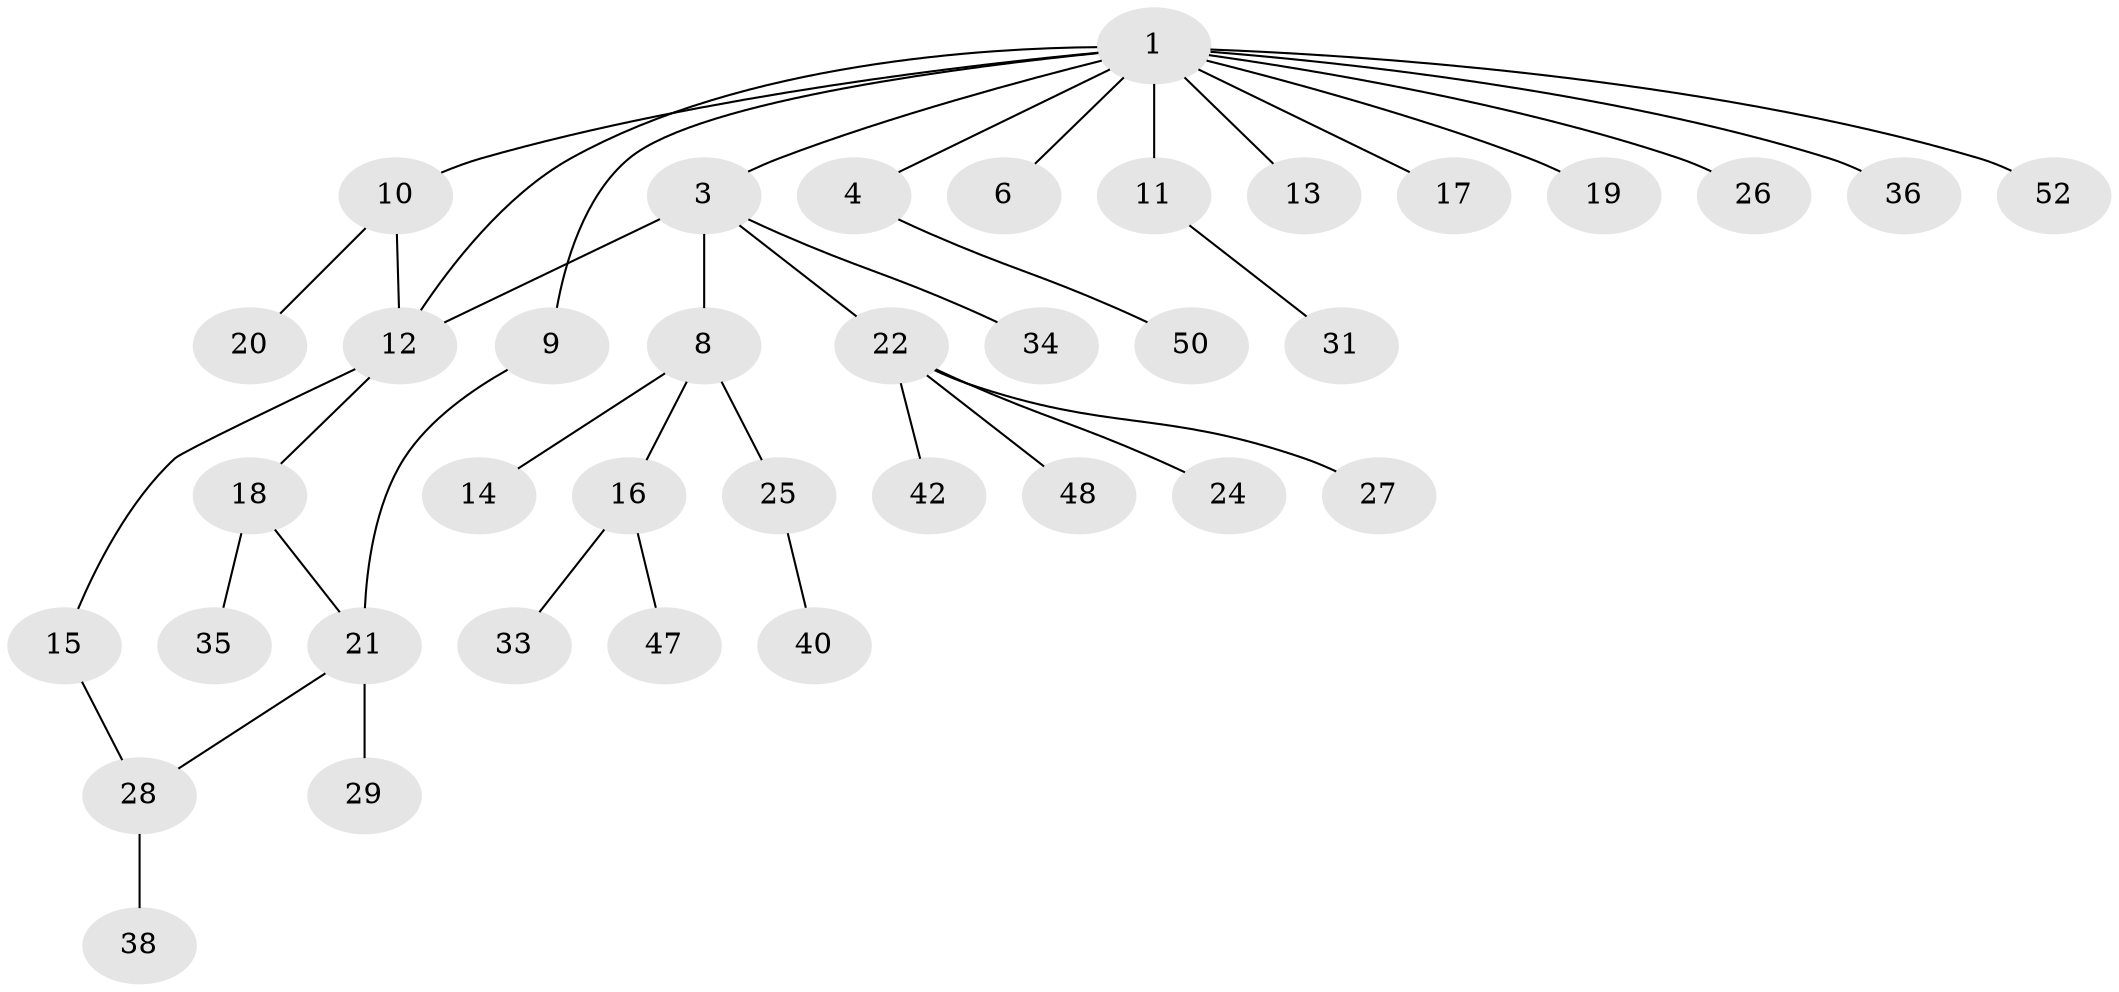 // original degree distribution, {4: 0.03773584905660377, 8: 0.018867924528301886, 2: 0.22641509433962265, 5: 0.05660377358490566, 1: 0.5094339622641509, 3: 0.11320754716981132, 6: 0.03773584905660377}
// Generated by graph-tools (version 1.1) at 2025/17/03/04/25 18:17:04]
// undirected, 37 vertices, 40 edges
graph export_dot {
graph [start="1"]
  node [color=gray90,style=filled];
  1 [super="+2+5"];
  3 [super="+7"];
  4;
  6;
  8 [super="+30"];
  9;
  10;
  11;
  12 [super="+41+46"];
  13;
  14;
  15;
  16;
  17;
  18;
  19;
  20;
  21 [super="+32+39+44"];
  22 [super="+23"];
  24;
  25;
  26;
  27;
  28;
  29;
  31;
  33;
  34;
  35;
  36 [super="+43"];
  38;
  40;
  42;
  47;
  48;
  50;
  52;
  1 -- 13;
  1 -- 17;
  1 -- 3;
  1 -- 4;
  1 -- 36;
  1 -- 9;
  1 -- 10;
  1 -- 11;
  1 -- 19;
  1 -- 52;
  1 -- 6;
  1 -- 26;
  1 -- 12;
  3 -- 12;
  3 -- 34;
  3 -- 8;
  3 -- 22;
  4 -- 50;
  8 -- 14;
  8 -- 16;
  8 -- 25;
  9 -- 21;
  10 -- 20;
  10 -- 12;
  11 -- 31;
  12 -- 15;
  12 -- 18;
  15 -- 28;
  16 -- 33;
  16 -- 47;
  18 -- 21;
  18 -- 35;
  21 -- 28;
  21 -- 29;
  22 -- 48;
  22 -- 24;
  22 -- 42;
  22 -- 27;
  25 -- 40;
  28 -- 38;
}
